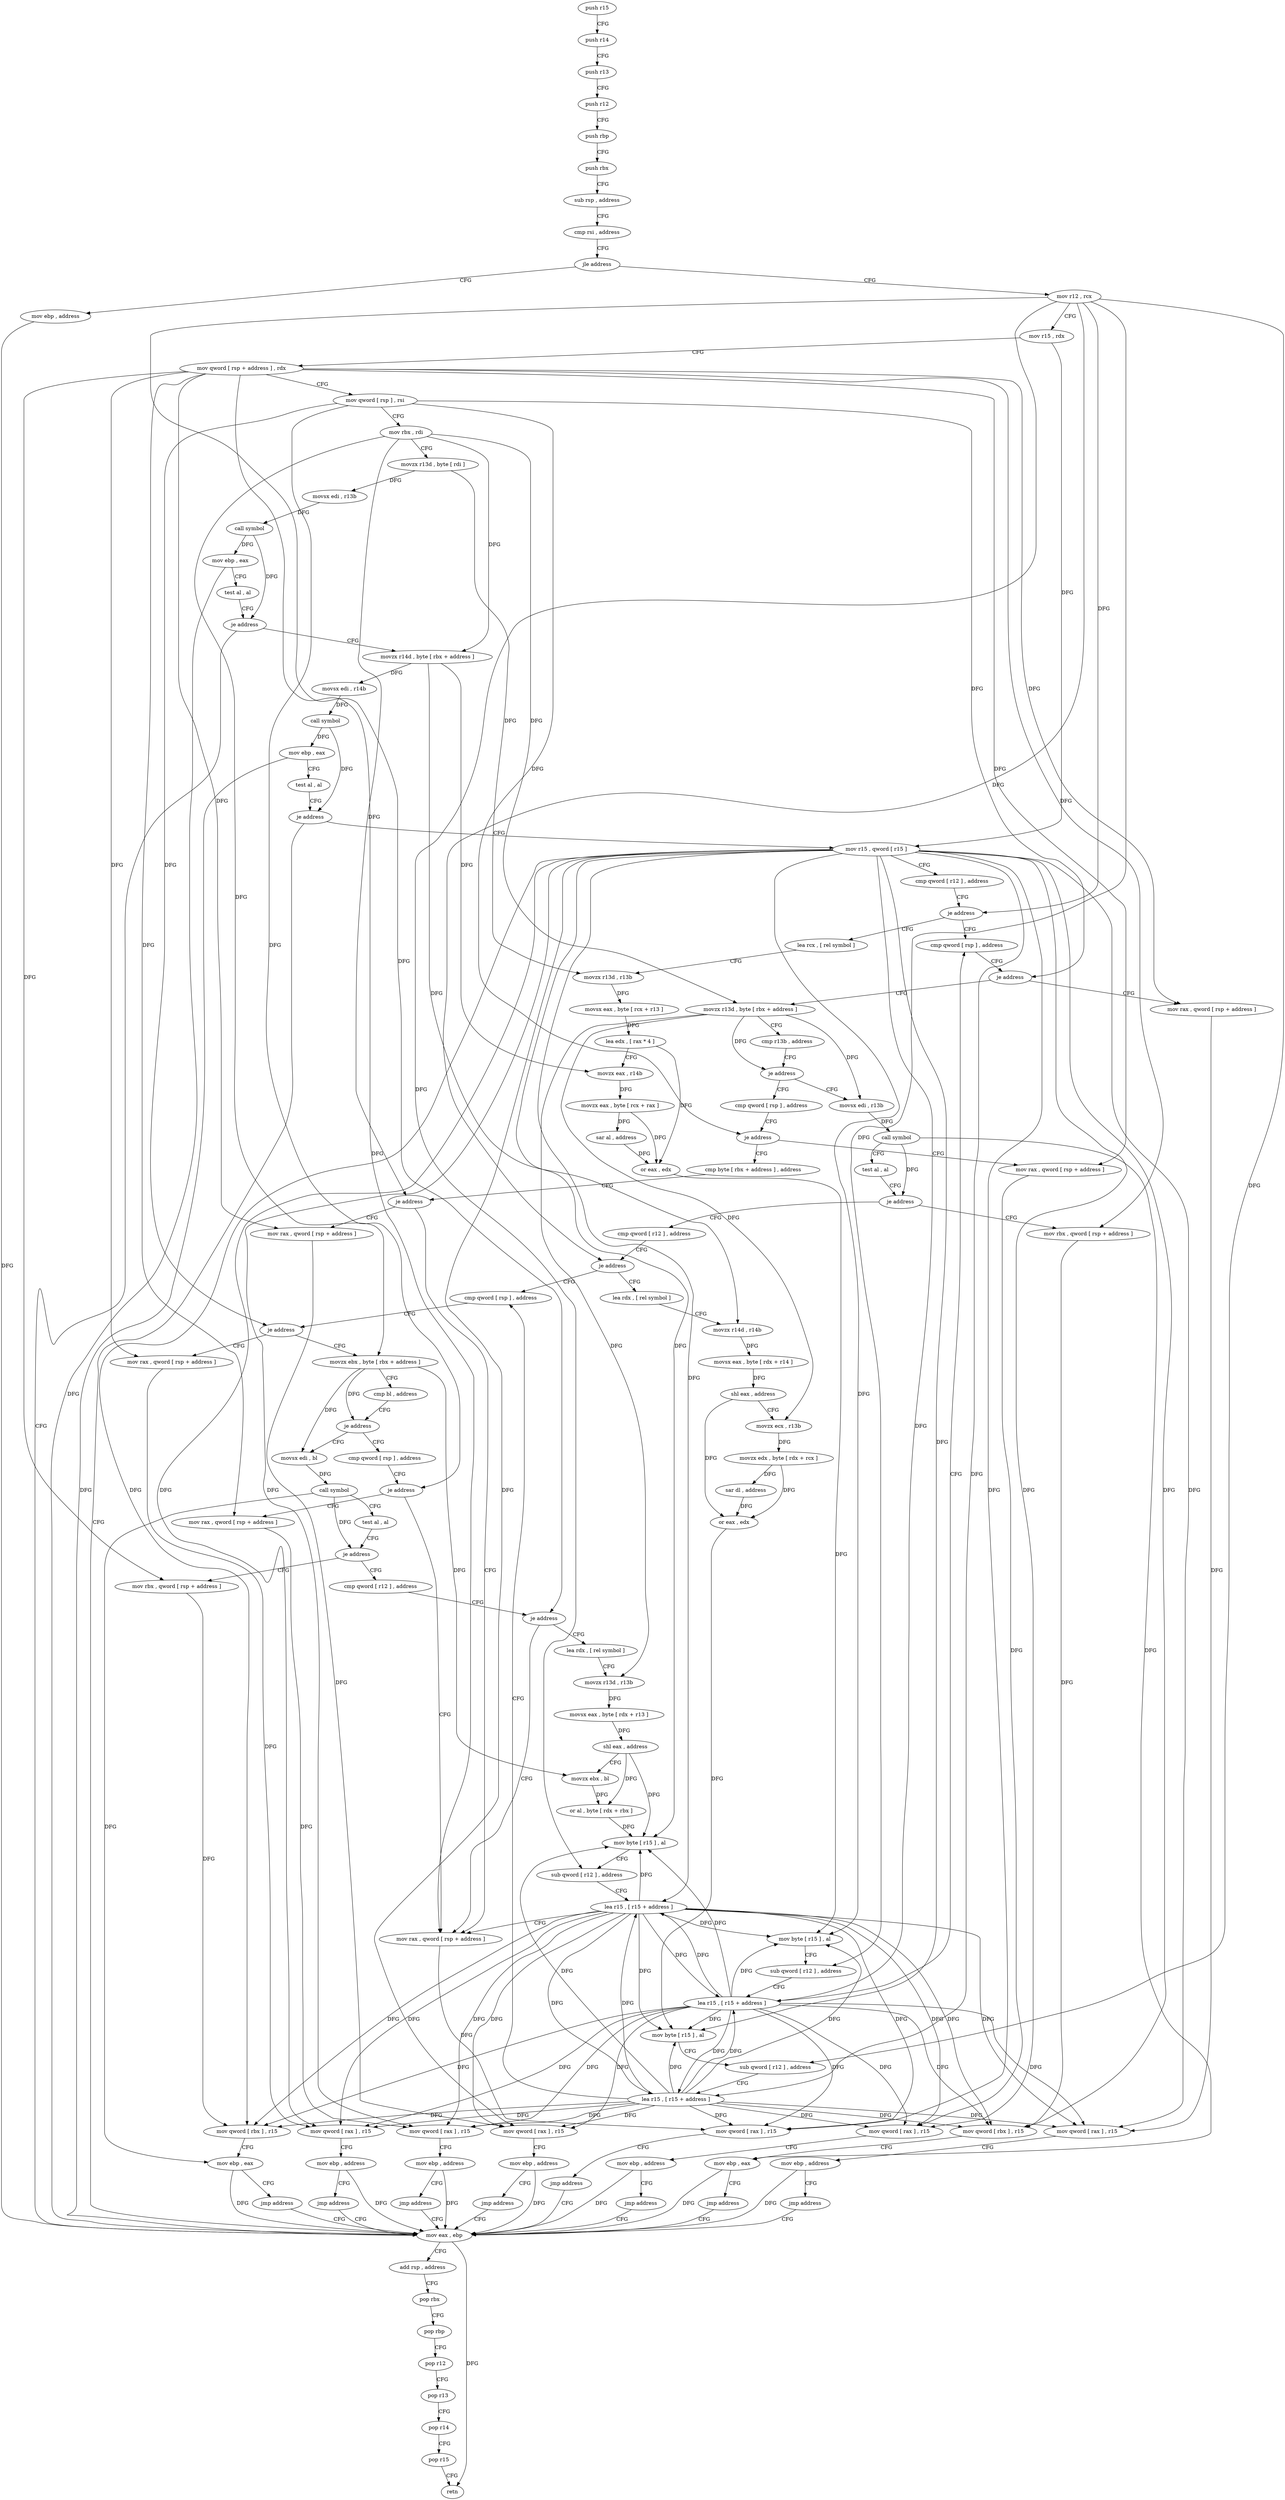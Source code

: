 digraph "func" {
"160586" [label = "push r15" ]
"160588" [label = "push r14" ]
"160590" [label = "push r13" ]
"160592" [label = "push r12" ]
"160594" [label = "push rbp" ]
"160595" [label = "push rbx" ]
"160596" [label = "sub rsp , address" ]
"160600" [label = "cmp rsi , address" ]
"160604" [label = "jle address" ]
"161040" [label = "mov ebp , address" ]
"160610" [label = "mov r12 , rcx" ]
"161045" [label = "mov eax , ebp" ]
"160613" [label = "mov r15 , rdx" ]
"160616" [label = "mov qword [ rsp + address ] , rdx" ]
"160621" [label = "mov qword [ rsp ] , rsi" ]
"160625" [label = "mov rbx , rdi" ]
"160628" [label = "movzx r13d , byte [ rdi ]" ]
"160632" [label = "movsx edi , r13b" ]
"160636" [label = "call symbol" ]
"160641" [label = "mov ebp , eax" ]
"160643" [label = "test al , al" ]
"160645" [label = "je address" ]
"160651" [label = "movzx r14d , byte [ rbx + address ]" ]
"161047" [label = "add rsp , address" ]
"161051" [label = "pop rbx" ]
"161052" [label = "pop rbp" ]
"161053" [label = "pop r12" ]
"161055" [label = "pop r13" ]
"161057" [label = "pop r14" ]
"161059" [label = "pop r15" ]
"161061" [label = "retn" ]
"160656" [label = "movsx edi , r14b" ]
"160660" [label = "call symbol" ]
"160665" [label = "mov ebp , eax" ]
"160667" [label = "test al , al" ]
"160669" [label = "je address" ]
"160675" [label = "mov r15 , qword [ r15 ]" ]
"160678" [label = "cmp qword [ r12 ] , address" ]
"160683" [label = "je address" ]
"160733" [label = "cmp qword [ rsp ] , address" ]
"160685" [label = "lea rcx , [ rel symbol ]" ]
"160738" [label = "je address" ]
"160921" [label = "mov rax , qword [ rsp + address ]" ]
"160744" [label = "movzx r13d , byte [ rbx + address ]" ]
"160692" [label = "movzx r13d , r13b" ]
"160696" [label = "movsx eax , byte [ rcx + r13 ]" ]
"160701" [label = "lea edx , [ rax * 4 ]" ]
"160708" [label = "movzx eax , r14b" ]
"160712" [label = "movzx eax , byte [ rcx + rax ]" ]
"160716" [label = "sar al , address" ]
"160719" [label = "or eax , edx" ]
"160721" [label = "mov byte [ r15 ] , al" ]
"160724" [label = "sub qword [ r12 ] , address" ]
"160729" [label = "lea r15 , [ r15 + address ]" ]
"160926" [label = "mov qword [ rax ] , r15" ]
"160929" [label = "mov ebp , address" ]
"160934" [label = "jmp address" ]
"160749" [label = "cmp r13b , address" ]
"160753" [label = "je address" ]
"160936" [label = "cmp qword [ rsp ] , address" ]
"160759" [label = "movsx edi , r13b" ]
"160941" [label = "je address" ]
"160958" [label = "cmp byte [ rbx + address ] , address" ]
"160943" [label = "mov rax , qword [ rsp + address ]" ]
"160763" [label = "call symbol" ]
"160768" [label = "test al , al" ]
"160770" [label = "je address" ]
"160979" [label = "mov rbx , qword [ rsp + address ]" ]
"160776" [label = "cmp qword [ r12 ] , address" ]
"160962" [label = "je address" ]
"160911" [label = "mov rax , qword [ rsp + address ]" ]
"160964" [label = "mov rax , qword [ rsp + address ]" ]
"160948" [label = "mov qword [ rax ] , r15" ]
"160951" [label = "mov ebp , address" ]
"160956" [label = "jmp address" ]
"160984" [label = "mov qword [ rbx ] , r15" ]
"160987" [label = "mov ebp , eax" ]
"160989" [label = "jmp address" ]
"160781" [label = "je address" ]
"160827" [label = "cmp qword [ rsp ] , address" ]
"160783" [label = "lea rdx , [ rel symbol ]" ]
"160916" [label = "mov qword [ rax ] , r15" ]
"160919" [label = "jmp address" ]
"160969" [label = "mov qword [ rax ] , r15" ]
"160972" [label = "mov ebp , address" ]
"160977" [label = "jmp address" ]
"160832" [label = "je address" ]
"160991" [label = "mov rax , qword [ rsp + address ]" ]
"160838" [label = "movzx ebx , byte [ rbx + address ]" ]
"160790" [label = "movzx r14d , r14b" ]
"160794" [label = "movsx eax , byte [ rdx + r14 ]" ]
"160799" [label = "shl eax , address" ]
"160802" [label = "movzx ecx , r13b" ]
"160806" [label = "movzx edx , byte [ rdx + rcx ]" ]
"160810" [label = "sar dl , address" ]
"160813" [label = "or eax , edx" ]
"160815" [label = "mov byte [ r15 ] , al" ]
"160818" [label = "sub qword [ r12 ] , address" ]
"160823" [label = "lea r15 , [ r15 + address ]" ]
"160996" [label = "mov qword [ rax ] , r15" ]
"160999" [label = "mov ebp , address" ]
"161004" [label = "jmp address" ]
"160842" [label = "cmp bl , address" ]
"160845" [label = "je address" ]
"161006" [label = "cmp qword [ rsp ] , address" ]
"160851" [label = "movsx edi , bl" ]
"161011" [label = "je address" ]
"161013" [label = "mov rax , qword [ rsp + address ]" ]
"160854" [label = "call symbol" ]
"160859" [label = "test al , al" ]
"160861" [label = "je address" ]
"161028" [label = "mov rbx , qword [ rsp + address ]" ]
"160867" [label = "cmp qword [ r12 ] , address" ]
"161018" [label = "mov qword [ rax ] , r15" ]
"161021" [label = "mov ebp , address" ]
"161026" [label = "jmp address" ]
"161033" [label = "mov qword [ rbx ] , r15" ]
"161036" [label = "mov ebp , eax" ]
"161038" [label = "jmp address" ]
"160872" [label = "je address" ]
"160874" [label = "lea rdx , [ rel symbol ]" ]
"160881" [label = "movzx r13d , r13b" ]
"160885" [label = "movsx eax , byte [ rdx + r13 ]" ]
"160890" [label = "shl eax , address" ]
"160893" [label = "movzx ebx , bl" ]
"160896" [label = "or al , byte [ rdx + rbx ]" ]
"160899" [label = "mov byte [ r15 ] , al" ]
"160902" [label = "sub qword [ r12 ] , address" ]
"160907" [label = "lea r15 , [ r15 + address ]" ]
"160586" -> "160588" [ label = "CFG" ]
"160588" -> "160590" [ label = "CFG" ]
"160590" -> "160592" [ label = "CFG" ]
"160592" -> "160594" [ label = "CFG" ]
"160594" -> "160595" [ label = "CFG" ]
"160595" -> "160596" [ label = "CFG" ]
"160596" -> "160600" [ label = "CFG" ]
"160600" -> "160604" [ label = "CFG" ]
"160604" -> "161040" [ label = "CFG" ]
"160604" -> "160610" [ label = "CFG" ]
"161040" -> "161045" [ label = "DFG" ]
"160610" -> "160613" [ label = "CFG" ]
"160610" -> "160683" [ label = "DFG" ]
"160610" -> "160724" [ label = "DFG" ]
"160610" -> "160781" [ label = "DFG" ]
"160610" -> "160818" [ label = "DFG" ]
"160610" -> "160872" [ label = "DFG" ]
"160610" -> "160902" [ label = "DFG" ]
"161045" -> "161047" [ label = "CFG" ]
"161045" -> "161061" [ label = "DFG" ]
"160613" -> "160616" [ label = "CFG" ]
"160613" -> "160675" [ label = "DFG" ]
"160616" -> "160621" [ label = "CFG" ]
"160616" -> "160921" [ label = "DFG" ]
"160616" -> "160943" [ label = "DFG" ]
"160616" -> "160979" [ label = "DFG" ]
"160616" -> "160911" [ label = "DFG" ]
"160616" -> "160964" [ label = "DFG" ]
"160616" -> "160991" [ label = "DFG" ]
"160616" -> "161013" [ label = "DFG" ]
"160616" -> "161028" [ label = "DFG" ]
"160621" -> "160625" [ label = "CFG" ]
"160621" -> "160738" [ label = "DFG" ]
"160621" -> "160941" [ label = "DFG" ]
"160621" -> "160832" [ label = "DFG" ]
"160621" -> "161011" [ label = "DFG" ]
"160625" -> "160628" [ label = "CFG" ]
"160625" -> "160651" [ label = "DFG" ]
"160625" -> "160744" [ label = "DFG" ]
"160625" -> "160962" [ label = "DFG" ]
"160625" -> "160838" [ label = "DFG" ]
"160628" -> "160632" [ label = "DFG" ]
"160628" -> "160692" [ label = "DFG" ]
"160632" -> "160636" [ label = "DFG" ]
"160636" -> "160641" [ label = "DFG" ]
"160636" -> "160645" [ label = "DFG" ]
"160641" -> "160643" [ label = "CFG" ]
"160641" -> "161045" [ label = "DFG" ]
"160643" -> "160645" [ label = "CFG" ]
"160645" -> "161045" [ label = "CFG" ]
"160645" -> "160651" [ label = "CFG" ]
"160651" -> "160656" [ label = "DFG" ]
"160651" -> "160708" [ label = "DFG" ]
"160651" -> "160790" [ label = "DFG" ]
"161047" -> "161051" [ label = "CFG" ]
"161051" -> "161052" [ label = "CFG" ]
"161052" -> "161053" [ label = "CFG" ]
"161053" -> "161055" [ label = "CFG" ]
"161055" -> "161057" [ label = "CFG" ]
"161057" -> "161059" [ label = "CFG" ]
"161059" -> "161061" [ label = "CFG" ]
"160656" -> "160660" [ label = "DFG" ]
"160660" -> "160665" [ label = "DFG" ]
"160660" -> "160669" [ label = "DFG" ]
"160665" -> "160667" [ label = "CFG" ]
"160665" -> "161045" [ label = "DFG" ]
"160667" -> "160669" [ label = "CFG" ]
"160669" -> "161045" [ label = "CFG" ]
"160669" -> "160675" [ label = "CFG" ]
"160675" -> "160678" [ label = "CFG" ]
"160675" -> "160721" [ label = "DFG" ]
"160675" -> "160729" [ label = "DFG" ]
"160675" -> "160926" [ label = "DFG" ]
"160675" -> "160948" [ label = "DFG" ]
"160675" -> "160984" [ label = "DFG" ]
"160675" -> "160916" [ label = "DFG" ]
"160675" -> "160969" [ label = "DFG" ]
"160675" -> "160815" [ label = "DFG" ]
"160675" -> "160823" [ label = "DFG" ]
"160675" -> "160996" [ label = "DFG" ]
"160675" -> "161018" [ label = "DFG" ]
"160675" -> "161033" [ label = "DFG" ]
"160675" -> "160899" [ label = "DFG" ]
"160675" -> "160907" [ label = "DFG" ]
"160678" -> "160683" [ label = "CFG" ]
"160683" -> "160733" [ label = "CFG" ]
"160683" -> "160685" [ label = "CFG" ]
"160733" -> "160738" [ label = "CFG" ]
"160685" -> "160692" [ label = "CFG" ]
"160738" -> "160921" [ label = "CFG" ]
"160738" -> "160744" [ label = "CFG" ]
"160921" -> "160926" [ label = "DFG" ]
"160744" -> "160749" [ label = "CFG" ]
"160744" -> "160753" [ label = "DFG" ]
"160744" -> "160759" [ label = "DFG" ]
"160744" -> "160802" [ label = "DFG" ]
"160744" -> "160881" [ label = "DFG" ]
"160692" -> "160696" [ label = "DFG" ]
"160696" -> "160701" [ label = "DFG" ]
"160701" -> "160708" [ label = "CFG" ]
"160701" -> "160719" [ label = "DFG" ]
"160708" -> "160712" [ label = "DFG" ]
"160712" -> "160716" [ label = "DFG" ]
"160712" -> "160719" [ label = "DFG" ]
"160716" -> "160719" [ label = "DFG" ]
"160719" -> "160721" [ label = "DFG" ]
"160721" -> "160724" [ label = "CFG" ]
"160724" -> "160729" [ label = "CFG" ]
"160729" -> "160733" [ label = "CFG" ]
"160729" -> "160721" [ label = "DFG" ]
"160729" -> "160926" [ label = "DFG" ]
"160729" -> "160948" [ label = "DFG" ]
"160729" -> "160984" [ label = "DFG" ]
"160729" -> "160916" [ label = "DFG" ]
"160729" -> "160969" [ label = "DFG" ]
"160729" -> "160815" [ label = "DFG" ]
"160729" -> "160823" [ label = "DFG" ]
"160729" -> "160996" [ label = "DFG" ]
"160729" -> "161018" [ label = "DFG" ]
"160729" -> "161033" [ label = "DFG" ]
"160729" -> "160899" [ label = "DFG" ]
"160729" -> "160907" [ label = "DFG" ]
"160926" -> "160929" [ label = "CFG" ]
"160929" -> "160934" [ label = "CFG" ]
"160929" -> "161045" [ label = "DFG" ]
"160934" -> "161045" [ label = "CFG" ]
"160749" -> "160753" [ label = "CFG" ]
"160753" -> "160936" [ label = "CFG" ]
"160753" -> "160759" [ label = "CFG" ]
"160936" -> "160941" [ label = "CFG" ]
"160759" -> "160763" [ label = "DFG" ]
"160941" -> "160958" [ label = "CFG" ]
"160941" -> "160943" [ label = "CFG" ]
"160958" -> "160962" [ label = "CFG" ]
"160943" -> "160948" [ label = "DFG" ]
"160763" -> "160768" [ label = "CFG" ]
"160763" -> "160770" [ label = "DFG" ]
"160763" -> "160987" [ label = "DFG" ]
"160768" -> "160770" [ label = "CFG" ]
"160770" -> "160979" [ label = "CFG" ]
"160770" -> "160776" [ label = "CFG" ]
"160979" -> "160984" [ label = "DFG" ]
"160776" -> "160781" [ label = "CFG" ]
"160962" -> "160911" [ label = "CFG" ]
"160962" -> "160964" [ label = "CFG" ]
"160911" -> "160916" [ label = "DFG" ]
"160964" -> "160969" [ label = "DFG" ]
"160948" -> "160951" [ label = "CFG" ]
"160951" -> "160956" [ label = "CFG" ]
"160951" -> "161045" [ label = "DFG" ]
"160956" -> "161045" [ label = "CFG" ]
"160984" -> "160987" [ label = "CFG" ]
"160987" -> "160989" [ label = "CFG" ]
"160987" -> "161045" [ label = "DFG" ]
"160989" -> "161045" [ label = "CFG" ]
"160781" -> "160827" [ label = "CFG" ]
"160781" -> "160783" [ label = "CFG" ]
"160827" -> "160832" [ label = "CFG" ]
"160783" -> "160790" [ label = "CFG" ]
"160916" -> "160919" [ label = "CFG" ]
"160919" -> "161045" [ label = "CFG" ]
"160969" -> "160972" [ label = "CFG" ]
"160972" -> "160977" [ label = "CFG" ]
"160972" -> "161045" [ label = "DFG" ]
"160977" -> "161045" [ label = "CFG" ]
"160832" -> "160991" [ label = "CFG" ]
"160832" -> "160838" [ label = "CFG" ]
"160991" -> "160996" [ label = "DFG" ]
"160838" -> "160842" [ label = "CFG" ]
"160838" -> "160845" [ label = "DFG" ]
"160838" -> "160851" [ label = "DFG" ]
"160838" -> "160893" [ label = "DFG" ]
"160790" -> "160794" [ label = "DFG" ]
"160794" -> "160799" [ label = "DFG" ]
"160799" -> "160802" [ label = "CFG" ]
"160799" -> "160813" [ label = "DFG" ]
"160802" -> "160806" [ label = "DFG" ]
"160806" -> "160810" [ label = "DFG" ]
"160806" -> "160813" [ label = "DFG" ]
"160810" -> "160813" [ label = "DFG" ]
"160813" -> "160815" [ label = "DFG" ]
"160815" -> "160818" [ label = "CFG" ]
"160818" -> "160823" [ label = "CFG" ]
"160823" -> "160827" [ label = "CFG" ]
"160823" -> "160729" [ label = "DFG" ]
"160823" -> "160926" [ label = "DFG" ]
"160823" -> "160948" [ label = "DFG" ]
"160823" -> "160984" [ label = "DFG" ]
"160823" -> "160916" [ label = "DFG" ]
"160823" -> "160969" [ label = "DFG" ]
"160823" -> "160721" [ label = "DFG" ]
"160823" -> "160815" [ label = "DFG" ]
"160823" -> "160996" [ label = "DFG" ]
"160823" -> "161018" [ label = "DFG" ]
"160823" -> "161033" [ label = "DFG" ]
"160823" -> "160899" [ label = "DFG" ]
"160823" -> "160907" [ label = "DFG" ]
"160996" -> "160999" [ label = "CFG" ]
"160999" -> "161004" [ label = "CFG" ]
"160999" -> "161045" [ label = "DFG" ]
"161004" -> "161045" [ label = "CFG" ]
"160842" -> "160845" [ label = "CFG" ]
"160845" -> "161006" [ label = "CFG" ]
"160845" -> "160851" [ label = "CFG" ]
"161006" -> "161011" [ label = "CFG" ]
"160851" -> "160854" [ label = "DFG" ]
"161011" -> "160911" [ label = "CFG" ]
"161011" -> "161013" [ label = "CFG" ]
"161013" -> "161018" [ label = "DFG" ]
"160854" -> "160859" [ label = "CFG" ]
"160854" -> "160861" [ label = "DFG" ]
"160854" -> "161036" [ label = "DFG" ]
"160859" -> "160861" [ label = "CFG" ]
"160861" -> "161028" [ label = "CFG" ]
"160861" -> "160867" [ label = "CFG" ]
"161028" -> "161033" [ label = "DFG" ]
"160867" -> "160872" [ label = "CFG" ]
"161018" -> "161021" [ label = "CFG" ]
"161021" -> "161026" [ label = "CFG" ]
"161021" -> "161045" [ label = "DFG" ]
"161026" -> "161045" [ label = "CFG" ]
"161033" -> "161036" [ label = "CFG" ]
"161036" -> "161038" [ label = "CFG" ]
"161036" -> "161045" [ label = "DFG" ]
"161038" -> "161045" [ label = "CFG" ]
"160872" -> "160911" [ label = "CFG" ]
"160872" -> "160874" [ label = "CFG" ]
"160874" -> "160881" [ label = "CFG" ]
"160881" -> "160885" [ label = "DFG" ]
"160885" -> "160890" [ label = "DFG" ]
"160890" -> "160893" [ label = "CFG" ]
"160890" -> "160896" [ label = "DFG" ]
"160890" -> "160899" [ label = "DFG" ]
"160893" -> "160896" [ label = "DFG" ]
"160896" -> "160899" [ label = "DFG" ]
"160899" -> "160902" [ label = "CFG" ]
"160902" -> "160907" [ label = "CFG" ]
"160907" -> "160911" [ label = "CFG" ]
"160907" -> "160729" [ label = "DFG" ]
"160907" -> "160926" [ label = "DFG" ]
"160907" -> "160948" [ label = "DFG" ]
"160907" -> "160984" [ label = "DFG" ]
"160907" -> "160916" [ label = "DFG" ]
"160907" -> "160969" [ label = "DFG" ]
"160907" -> "160823" [ label = "DFG" ]
"160907" -> "160996" [ label = "DFG" ]
"160907" -> "161018" [ label = "DFG" ]
"160907" -> "161033" [ label = "DFG" ]
"160907" -> "160721" [ label = "DFG" ]
"160907" -> "160815" [ label = "DFG" ]
"160907" -> "160899" [ label = "DFG" ]
}
